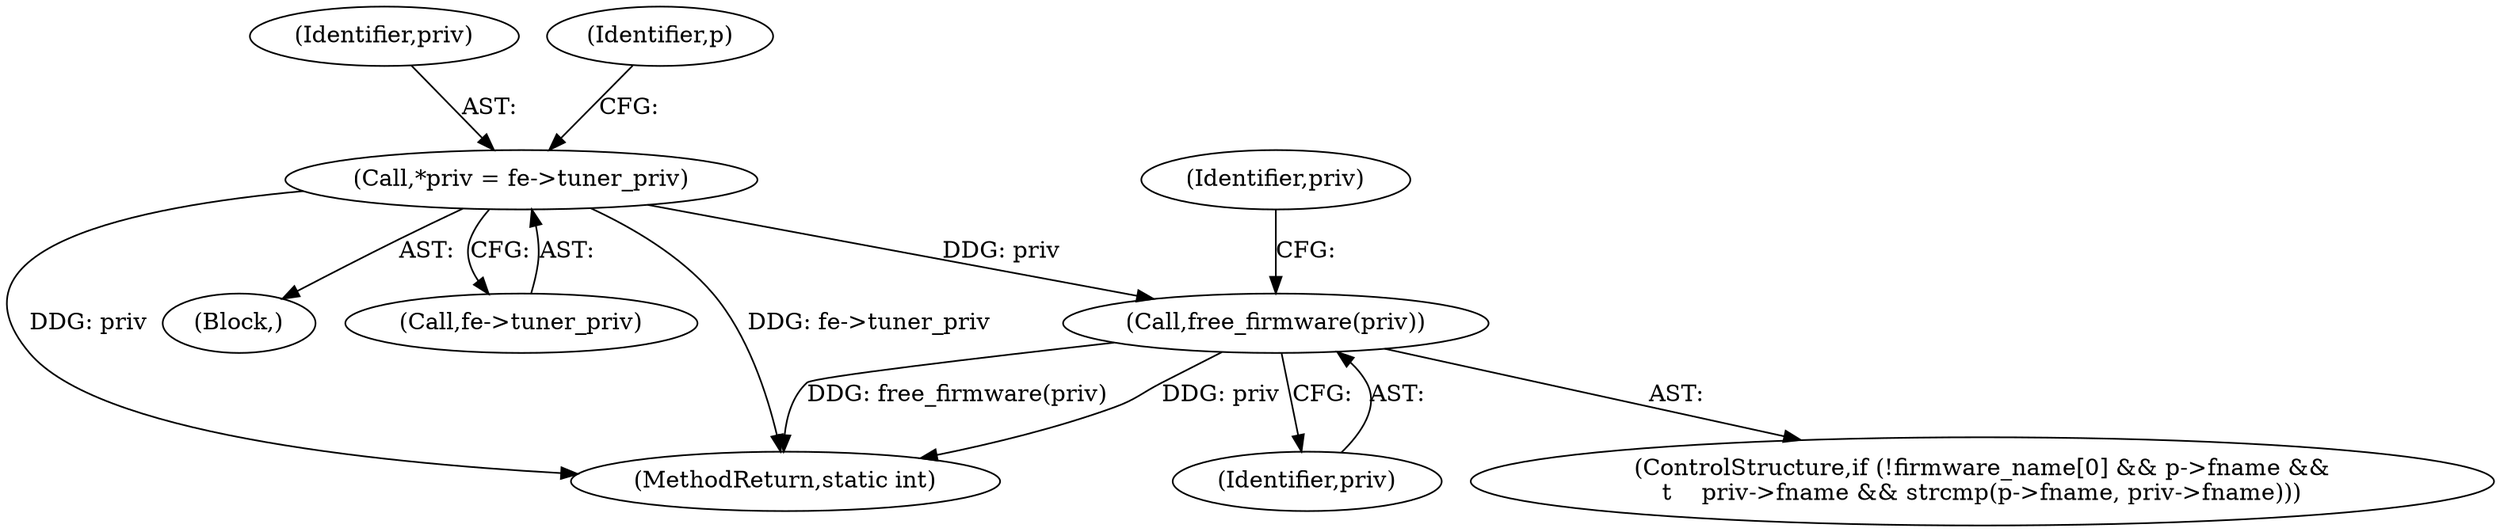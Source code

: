 digraph "0_linux_8dfbcc4351a0b6d2f2d77f367552f48ffefafe18@pointer" {
"1000107" [label="(Call,*priv = fe->tuner_priv)"];
"1000193" [label="(Call,free_firmware(priv))"];
"1000108" [label="(Identifier,priv)"];
"1000285" [label="(MethodReturn,static int)"];
"1000172" [label="(ControlStructure,if (!firmware_name[0] && p->fname &&\n\t    priv->fname && strcmp(p->fname, priv->fname)))"];
"1000105" [label="(Block,)"];
"1000114" [label="(Identifier,p)"];
"1000109" [label="(Call,fe->tuner_priv)"];
"1000107" [label="(Call,*priv = fe->tuner_priv)"];
"1000193" [label="(Call,free_firmware(priv))"];
"1000194" [label="(Identifier,priv)"];
"1000199" [label="(Identifier,priv)"];
"1000107" -> "1000105"  [label="AST: "];
"1000107" -> "1000109"  [label="CFG: "];
"1000108" -> "1000107"  [label="AST: "];
"1000109" -> "1000107"  [label="AST: "];
"1000114" -> "1000107"  [label="CFG: "];
"1000107" -> "1000285"  [label="DDG: priv"];
"1000107" -> "1000285"  [label="DDG: fe->tuner_priv"];
"1000107" -> "1000193"  [label="DDG: priv"];
"1000193" -> "1000172"  [label="AST: "];
"1000193" -> "1000194"  [label="CFG: "];
"1000194" -> "1000193"  [label="AST: "];
"1000199" -> "1000193"  [label="CFG: "];
"1000193" -> "1000285"  [label="DDG: priv"];
"1000193" -> "1000285"  [label="DDG: free_firmware(priv)"];
}
